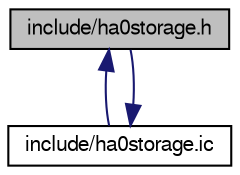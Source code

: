 digraph "include/ha0storage.h"
{
  bgcolor="transparent";
  edge [fontname="FreeSans",fontsize="10",labelfontname="FreeSans",labelfontsize="10"];
  node [fontname="FreeSans",fontsize="10",shape=record];
  Node1 [label="include/ha0storage.h",height=0.2,width=0.4,color="black", fillcolor="grey75", style="filled" fontcolor="black"];
  Node1 -> Node2 [dir="back",color="midnightblue",fontsize="10",style="solid",fontname="FreeSans"];
  Node2 [label="include/ha0storage.ic",height=0.2,width=0.4,color="black",URL="$ha0storage_8ic.html"];
  Node2 -> Node1 [dir="back",color="midnightblue",fontsize="10",style="solid",fontname="FreeSans"];
}
